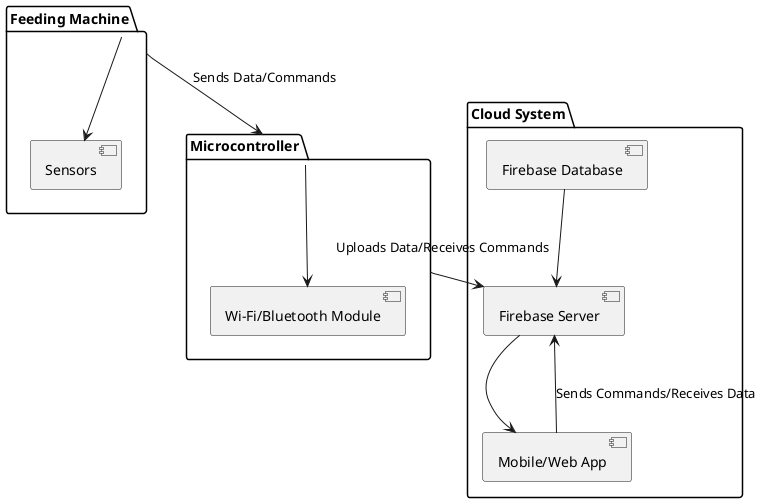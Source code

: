 @startuml 
' Overview diagram for Auto Feeding Machine with Firebase System

package "Feeding Machine" {
  [Feeding Machine] --> [Sensors]
'   [Feeding Machine] --> [Motor & Actuators]
}

package "Microcontroller" {
  [Microcontroller] --> [Wi-Fi/Bluetooth Module]
}

package "Cloud System" {
  [Firebase Database] --> [Firebase Server]
  [Firebase Server] --> [Mobile/Web App]
}

[Feeding Machine] --> [Microcontroller] : Sends Data/Commands
[Microcontroller] --> [Firebase Server] : Uploads Data/Receives Commands
[Mobile/Web App] --> [Firebase Server] : Sends Commands/Receives Data

@enduml
